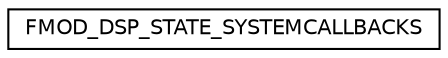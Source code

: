 digraph "Graphical Class Hierarchy"
{
  edge [fontname="Helvetica",fontsize="10",labelfontname="Helvetica",labelfontsize="10"];
  node [fontname="Helvetica",fontsize="10",shape=record];
  rankdir="LR";
  Node1 [label="FMOD_DSP_STATE_SYSTEMCALLBACKS",height=0.2,width=0.4,color="black", fillcolor="white", style="filled",URL="$struct_f_m_o_d___d_s_p___s_t_a_t_e___s_y_s_t_e_m_c_a_l_l_b_a_c_k_s.html"];
}
